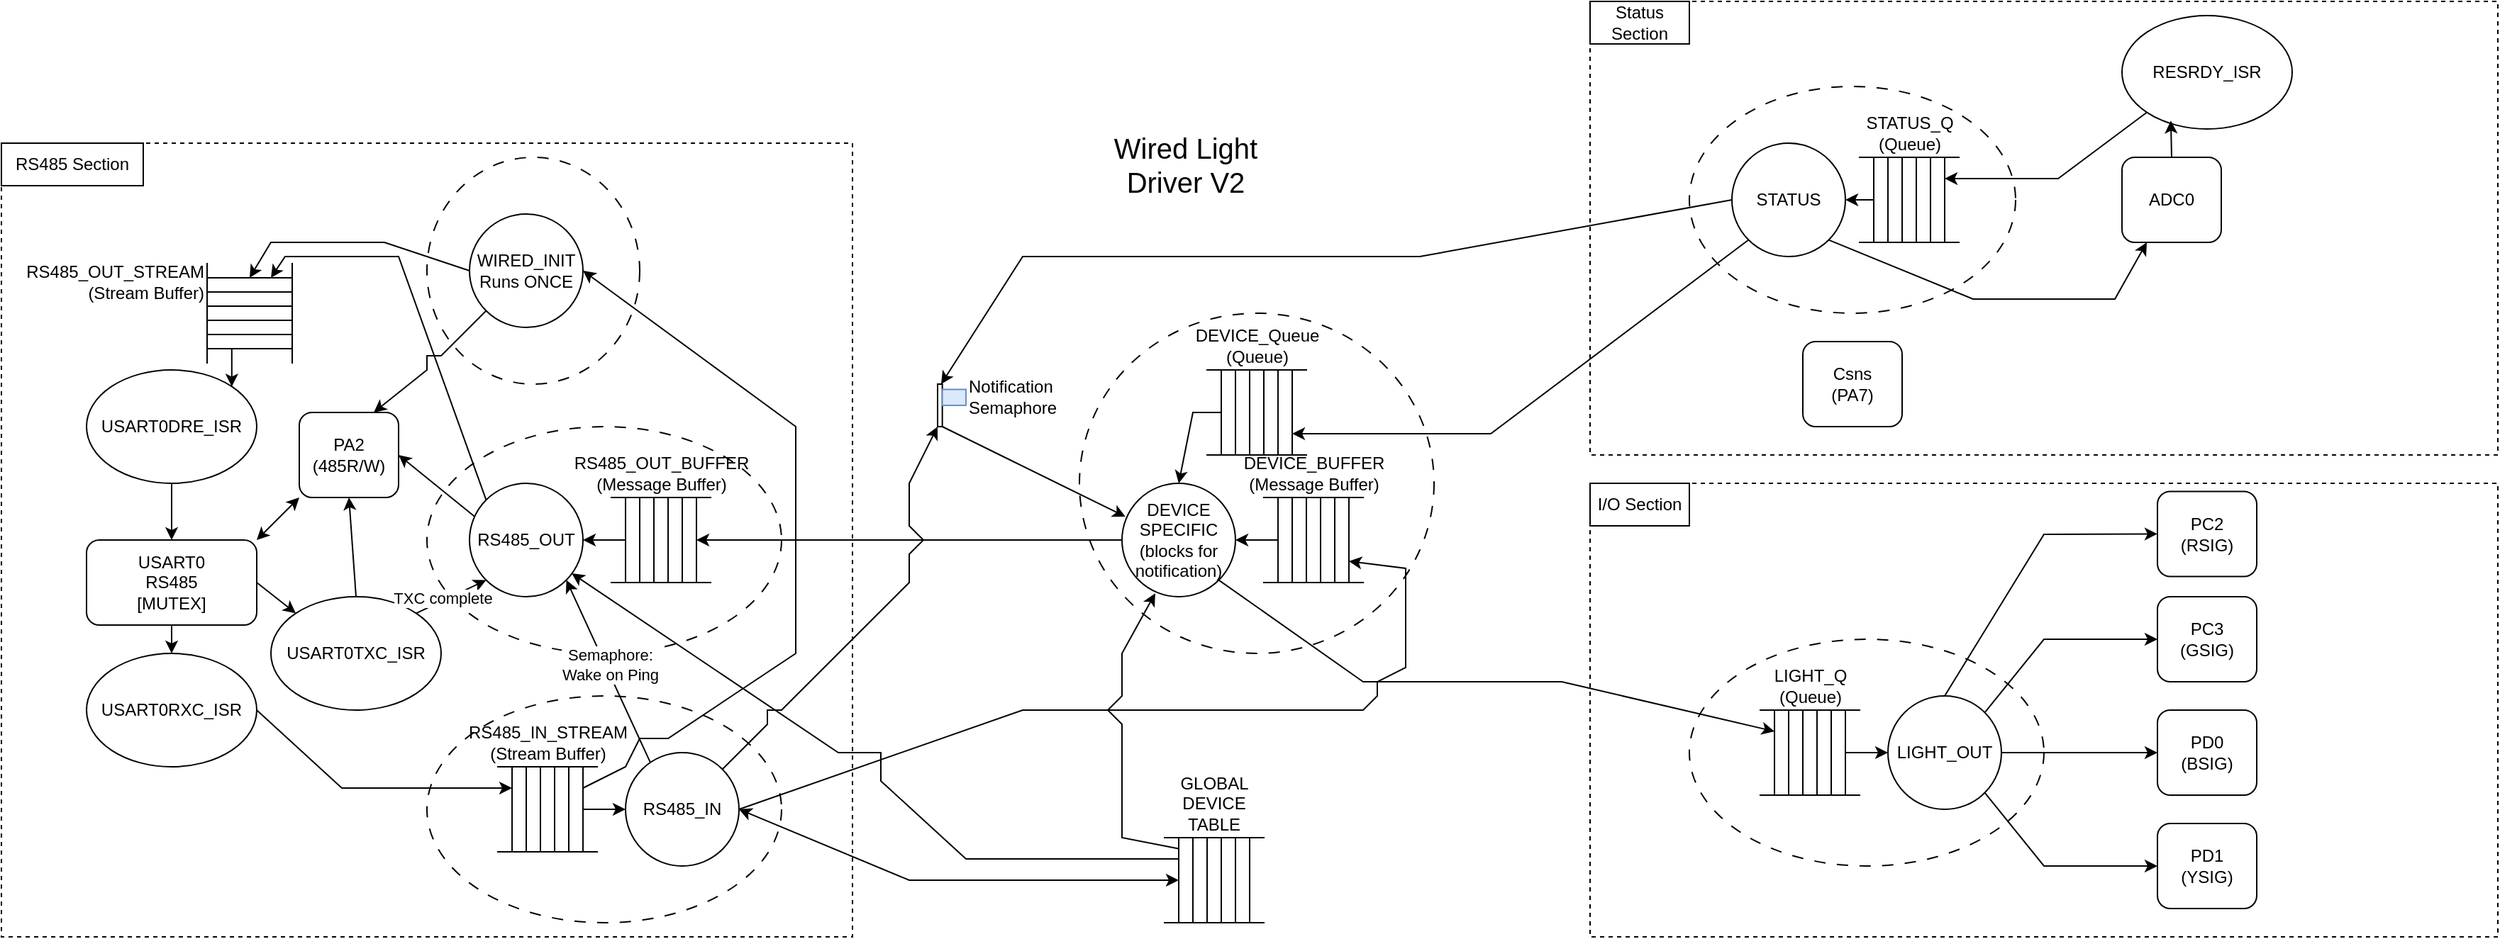 <mxfile version="24.5.3" type="device">
  <diagram name="Page-1" id="CDOxSwhlgjnc3lKkndTh">
    <mxGraphModel dx="2350" dy="1987" grid="1" gridSize="10" guides="1" tooltips="1" connect="1" arrows="1" fold="1" page="1" pageScale="1" pageWidth="850" pageHeight="1100" math="0" shadow="0">
      <root>
        <mxCell id="0" />
        <mxCell id="1" parent="0" />
        <mxCell id="HfPcpZgXZQoJjn3XZfNg-91" value="" style="ellipse;whiteSpace=wrap;html=1;dashed=1;dashPattern=8 8;flipH=0;movable=1;resizable=1;rotatable=1;deletable=1;editable=1;locked=0;connectable=1;" parent="1" vertex="1">
          <mxGeometry x="720" y="-680" width="250" height="240" as="geometry" />
        </mxCell>
        <mxCell id="HfPcpZgXZQoJjn3XZfNg-179" value="" style="rounded=0;whiteSpace=wrap;html=1;fillColor=none;dashed=1;" parent="1" vertex="1">
          <mxGeometry x="1080" y="-560" width="640" height="320" as="geometry" />
        </mxCell>
        <mxCell id="HfPcpZgXZQoJjn3XZfNg-87" value="" style="whiteSpace=wrap;html=1;dashed=1;fillColor=none;movable=0;resizable=0;rotatable=0;deletable=0;editable=0;locked=1;connectable=0;" parent="1" vertex="1">
          <mxGeometry x="-40" y="-800" width="600" height="560" as="geometry" />
        </mxCell>
        <mxCell id="HfPcpZgXZQoJjn3XZfNg-63" style="rounded=0;orthogonalLoop=1;jettySize=auto;html=1;exitX=1;exitY=0.5;exitDx=0;exitDy=0;entryX=0;entryY=0;entryDx=0;entryDy=0;movable=0;resizable=0;rotatable=0;deletable=0;editable=0;locked=1;connectable=0;" parent="1" source="HfPcpZgXZQoJjn3XZfNg-12" target="HfPcpZgXZQoJjn3XZfNg-62" edge="1">
          <mxGeometry relative="1" as="geometry" />
        </mxCell>
        <mxCell id="HfPcpZgXZQoJjn3XZfNg-12" value="USART0&lt;div&gt;RS485&lt;/div&gt;&lt;div&gt;[MUTEX]&lt;/div&gt;" style="rounded=1;whiteSpace=wrap;html=1;movable=0;resizable=0;rotatable=0;deletable=0;editable=0;locked=1;connectable=0;" parent="1" vertex="1">
          <mxGeometry x="20" y="-520" width="120" height="60" as="geometry" />
        </mxCell>
        <mxCell id="HfPcpZgXZQoJjn3XZfNg-15" value="x" style="group;movable=0;resizable=0;rotatable=0;deletable=0;editable=0;locked=1;connectable=0;" parent="1" vertex="1" connectable="0">
          <mxGeometry x="260" y="-600" width="250" height="160" as="geometry" />
        </mxCell>
        <mxCell id="HfPcpZgXZQoJjn3XZfNg-1" value="" style="ellipse;whiteSpace=wrap;html=1;dashed=1;dashPattern=8 8;flipH=0;movable=0;resizable=0;rotatable=0;deletable=0;editable=0;locked=1;connectable=0;container=0;" parent="HfPcpZgXZQoJjn3XZfNg-15" vertex="1">
          <mxGeometry width="250" height="160" as="geometry" />
        </mxCell>
        <mxCell id="HfPcpZgXZQoJjn3XZfNg-10" value="RS485_OUT" style="ellipse;whiteSpace=wrap;html=1;aspect=fixed;flipH=0;movable=0;resizable=0;rotatable=0;deletable=0;editable=0;locked=1;connectable=0;container=0;" parent="HfPcpZgXZQoJjn3XZfNg-15" vertex="1">
          <mxGeometry x="30" y="40" width="80" height="80" as="geometry" />
        </mxCell>
        <mxCell id="HfPcpZgXZQoJjn3XZfNg-11" value="" style="endArrow=classic;html=1;rounded=0;movable=0;resizable=0;rotatable=0;deletable=0;editable=0;locked=1;connectable=0;" parent="HfPcpZgXZQoJjn3XZfNg-15" edge="1">
          <mxGeometry width="50" height="50" relative="1" as="geometry">
            <mxPoint x="140" y="80" as="sourcePoint" />
            <mxPoint x="110" y="80" as="targetPoint" />
          </mxGeometry>
        </mxCell>
        <mxCell id="HfPcpZgXZQoJjn3XZfNg-3" value="" style="rounded=0;whiteSpace=wrap;html=1;movable=0;resizable=0;rotatable=0;deletable=0;editable=0;locked=1;connectable=0;container=0;" parent="HfPcpZgXZQoJjn3XZfNg-15" vertex="1">
          <mxGeometry x="140" y="50" width="10" height="60" as="geometry" />
        </mxCell>
        <mxCell id="HfPcpZgXZQoJjn3XZfNg-4" value="" style="rounded=0;whiteSpace=wrap;html=1;movable=0;resizable=0;rotatable=0;deletable=0;editable=0;locked=1;connectable=0;container=0;" parent="HfPcpZgXZQoJjn3XZfNg-15" vertex="1">
          <mxGeometry x="150" y="50" width="10" height="60" as="geometry" />
        </mxCell>
        <mxCell id="HfPcpZgXZQoJjn3XZfNg-5" value="RS485_OUT_BUFFER&lt;br&gt;(Message Buffer&lt;span style=&quot;background-color: initial;&quot;&gt;)&lt;/span&gt;" style="rounded=0;movable=0;resizable=0;rotatable=0;deletable=0;editable=0;locked=1;connectable=0;labelPosition=center;verticalLabelPosition=top;align=center;verticalAlign=bottom;html=1;container=0;" parent="HfPcpZgXZQoJjn3XZfNg-15" vertex="1">
          <mxGeometry x="160" y="50" width="10" height="60" as="geometry" />
        </mxCell>
        <mxCell id="HfPcpZgXZQoJjn3XZfNg-6" value="" style="rounded=0;whiteSpace=wrap;html=1;movable=0;resizable=0;rotatable=0;deletable=0;editable=0;locked=1;connectable=0;container=0;" parent="HfPcpZgXZQoJjn3XZfNg-15" vertex="1">
          <mxGeometry x="170" y="50" width="10" height="60" as="geometry" />
        </mxCell>
        <mxCell id="HfPcpZgXZQoJjn3XZfNg-7" value="" style="rounded=0;whiteSpace=wrap;html=1;movable=0;resizable=0;rotatable=0;deletable=0;editable=0;locked=1;connectable=0;container=0;" parent="HfPcpZgXZQoJjn3XZfNg-15" vertex="1">
          <mxGeometry x="180" y="50" width="10" height="60" as="geometry" />
        </mxCell>
        <mxCell id="HfPcpZgXZQoJjn3XZfNg-8" value="" style="shape=partialRectangle;whiteSpace=wrap;html=1;top=0;bottom=0;fillColor=none;direction=south;movable=0;resizable=0;rotatable=0;deletable=0;editable=0;locked=1;connectable=0;container=0;" parent="HfPcpZgXZQoJjn3XZfNg-15" vertex="1">
          <mxGeometry x="190" y="50" width="10" height="60" as="geometry" />
        </mxCell>
        <mxCell id="HfPcpZgXZQoJjn3XZfNg-9" value="" style="shape=partialRectangle;whiteSpace=wrap;html=1;top=0;bottom=0;fillColor=none;direction=south;movable=0;resizable=0;rotatable=0;deletable=0;editable=0;locked=1;connectable=0;container=0;" parent="HfPcpZgXZQoJjn3XZfNg-15" vertex="1">
          <mxGeometry x="130" y="50" width="10" height="60" as="geometry" />
        </mxCell>
        <mxCell id="HfPcpZgXZQoJjn3XZfNg-16" value="" style="group;flipH=1;movable=0;resizable=0;rotatable=0;deletable=0;editable=0;locked=1;connectable=0;" parent="1" vertex="1" connectable="0">
          <mxGeometry x="260" y="-410" width="250" height="160" as="geometry" />
        </mxCell>
        <mxCell id="HfPcpZgXZQoJjn3XZfNg-17" value="" style="ellipse;whiteSpace=wrap;html=1;dashed=1;dashPattern=8 8;flipH=0;movable=0;resizable=0;rotatable=0;deletable=0;editable=0;locked=1;connectable=0;container=0;" parent="HfPcpZgXZQoJjn3XZfNg-16" vertex="1">
          <mxGeometry width="250" height="160" as="geometry" />
        </mxCell>
        <mxCell id="HfPcpZgXZQoJjn3XZfNg-18" value="RS485_IN" style="ellipse;whiteSpace=wrap;html=1;aspect=fixed;flipH=0;movable=0;resizable=0;rotatable=0;deletable=0;editable=0;locked=1;connectable=0;container=0;" parent="HfPcpZgXZQoJjn3XZfNg-16" vertex="1">
          <mxGeometry x="140" y="40" width="80" height="80" as="geometry" />
        </mxCell>
        <mxCell id="HfPcpZgXZQoJjn3XZfNg-19" value="" style="endArrow=classic;html=1;rounded=0;movable=0;resizable=0;rotatable=0;deletable=0;editable=0;locked=1;connectable=0;" parent="HfPcpZgXZQoJjn3XZfNg-16" edge="1">
          <mxGeometry width="50" height="50" relative="1" as="geometry">
            <mxPoint x="110" y="80" as="sourcePoint" />
            <mxPoint x="140" y="80" as="targetPoint" />
          </mxGeometry>
        </mxCell>
        <mxCell id="HfPcpZgXZQoJjn3XZfNg-20" value="" style="rounded=0;whiteSpace=wrap;html=1;movable=0;resizable=0;rotatable=0;deletable=0;editable=0;locked=1;connectable=0;container=0;" parent="HfPcpZgXZQoJjn3XZfNg-16" vertex="1">
          <mxGeometry x="100" y="50" width="10" height="60" as="geometry" />
        </mxCell>
        <mxCell id="HfPcpZgXZQoJjn3XZfNg-21" value="" style="rounded=0;whiteSpace=wrap;html=1;movable=0;resizable=0;rotatable=0;deletable=0;editable=0;locked=1;connectable=0;container=0;" parent="HfPcpZgXZQoJjn3XZfNg-16" vertex="1">
          <mxGeometry x="90" y="50" width="10" height="60" as="geometry" />
        </mxCell>
        <mxCell id="HfPcpZgXZQoJjn3XZfNg-22" value="RS485_IN_STREAM&lt;br&gt;(Stream Buffer&lt;span style=&quot;background-color: initial;&quot;&gt;)&lt;/span&gt;" style="rounded=0;movable=0;resizable=0;rotatable=0;deletable=0;editable=0;locked=1;connectable=0;labelPosition=center;verticalLabelPosition=top;align=center;verticalAlign=bottom;html=1;container=0;" parent="HfPcpZgXZQoJjn3XZfNg-16" vertex="1">
          <mxGeometry x="80" y="50" width="10" height="60" as="geometry" />
        </mxCell>
        <mxCell id="HfPcpZgXZQoJjn3XZfNg-23" value="" style="rounded=0;whiteSpace=wrap;html=1;movable=0;resizable=0;rotatable=0;deletable=0;editable=0;locked=1;connectable=0;container=0;" parent="HfPcpZgXZQoJjn3XZfNg-16" vertex="1">
          <mxGeometry x="70" y="50" width="10" height="60" as="geometry" />
        </mxCell>
        <mxCell id="HfPcpZgXZQoJjn3XZfNg-24" value="" style="rounded=0;whiteSpace=wrap;html=1;movable=0;resizable=0;rotatable=0;deletable=0;editable=0;locked=1;connectable=0;container=0;" parent="HfPcpZgXZQoJjn3XZfNg-16" vertex="1">
          <mxGeometry x="60" y="50" width="10" height="60" as="geometry" />
        </mxCell>
        <mxCell id="HfPcpZgXZQoJjn3XZfNg-25" value="" style="shape=partialRectangle;whiteSpace=wrap;html=1;top=0;bottom=0;fillColor=none;direction=south;movable=0;resizable=0;rotatable=0;deletable=0;editable=0;locked=1;connectable=0;container=0;" parent="HfPcpZgXZQoJjn3XZfNg-16" vertex="1">
          <mxGeometry x="50" y="50" width="10" height="60" as="geometry" />
        </mxCell>
        <mxCell id="HfPcpZgXZQoJjn3XZfNg-26" value="" style="shape=partialRectangle;whiteSpace=wrap;html=1;top=0;bottom=0;fillColor=none;direction=south;movable=0;resizable=0;rotatable=0;deletable=0;editable=0;locked=1;connectable=0;container=0;" parent="HfPcpZgXZQoJjn3XZfNg-16" vertex="1">
          <mxGeometry x="110" y="50" width="10" height="60" as="geometry" />
        </mxCell>
        <mxCell id="HfPcpZgXZQoJjn3XZfNg-38" value="" style="endArrow=classic;html=1;rounded=0;exitX=0.217;exitY=0.084;exitDx=0;exitDy=0;entryX=1;entryY=1;entryDx=0;entryDy=0;exitPerimeter=0;movable=0;resizable=0;rotatable=0;deletable=0;editable=0;locked=1;connectable=0;" parent="1" source="HfPcpZgXZQoJjn3XZfNg-18" target="HfPcpZgXZQoJjn3XZfNg-10" edge="1">
          <mxGeometry width="50" height="50" relative="1" as="geometry">
            <mxPoint x="530" y="-420" as="sourcePoint" />
            <mxPoint x="473" y="-450" as="targetPoint" />
          </mxGeometry>
        </mxCell>
        <mxCell id="HfPcpZgXZQoJjn3XZfNg-39" value="&lt;div&gt;Semaphore:&lt;/div&gt;&lt;div&gt;Wake on Ping&lt;/div&gt;" style="edgeLabel;html=1;align=center;verticalAlign=middle;resizable=0;points=[];movable=0;rotatable=0;deletable=0;editable=0;locked=1;connectable=0;" parent="HfPcpZgXZQoJjn3XZfNg-38" vertex="1" connectable="0">
          <mxGeometry x="-0.049" relative="1" as="geometry">
            <mxPoint x="-1" y="-8" as="offset" />
          </mxGeometry>
        </mxCell>
        <mxCell id="HfPcpZgXZQoJjn3XZfNg-41" value="" style="group;rotation=-90;movable=0;resizable=0;rotatable=0;deletable=0;editable=0;locked=1;connectable=0;" parent="1" vertex="1" connectable="0">
          <mxGeometry x="100" y="-710" width="70" height="60" as="geometry" />
        </mxCell>
        <mxCell id="HfPcpZgXZQoJjn3XZfNg-42" value="" style="rounded=0;whiteSpace=wrap;html=1;movable=0;resizable=0;rotatable=0;deletable=0;editable=0;locked=1;connectable=0;container=0;rotation=-90;" parent="HfPcpZgXZQoJjn3XZfNg-41" vertex="1">
          <mxGeometry x="30" y="20" width="10" height="60" as="geometry" />
        </mxCell>
        <mxCell id="HfPcpZgXZQoJjn3XZfNg-43" value="" style="rounded=0;whiteSpace=wrap;html=1;movable=0;resizable=0;rotatable=0;deletable=0;editable=0;locked=1;connectable=0;container=0;rotation=-90;" parent="HfPcpZgXZQoJjn3XZfNg-41" vertex="1">
          <mxGeometry x="30" y="10" width="10" height="60" as="geometry" />
        </mxCell>
        <mxCell id="HfPcpZgXZQoJjn3XZfNg-44" value="RS485_OUT_STREAM&lt;div&gt;(Stream Buffer)&lt;/div&gt;" style="rounded=0;whiteSpace=wrap;html=1;movable=0;resizable=0;rotatable=0;deletable=0;editable=0;locked=1;connectable=0;labelPosition=left;verticalLabelPosition=top;align=right;verticalAlign=bottom;container=0;rotation=90;horizontal=0;" parent="HfPcpZgXZQoJjn3XZfNg-41" vertex="1">
          <mxGeometry x="30" width="10" height="60" as="geometry" />
        </mxCell>
        <mxCell id="HfPcpZgXZQoJjn3XZfNg-45" value="" style="rounded=0;whiteSpace=wrap;html=1;movable=0;resizable=0;rotatable=0;deletable=0;editable=0;locked=1;connectable=0;container=0;rotation=-90;" parent="HfPcpZgXZQoJjn3XZfNg-41" vertex="1">
          <mxGeometry x="30" y="-10" width="10" height="60" as="geometry" />
        </mxCell>
        <mxCell id="HfPcpZgXZQoJjn3XZfNg-46" value="" style="rounded=0;whiteSpace=wrap;html=1;movable=0;resizable=0;rotatable=0;deletable=0;editable=0;locked=1;connectable=0;container=0;rotation=-90;" parent="HfPcpZgXZQoJjn3XZfNg-41" vertex="1">
          <mxGeometry x="30" y="-20" width="10" height="60" as="geometry" />
        </mxCell>
        <mxCell id="HfPcpZgXZQoJjn3XZfNg-47" value="" style="shape=partialRectangle;whiteSpace=wrap;html=1;top=0;bottom=0;fillColor=none;direction=south;movable=0;resizable=0;rotatable=0;deletable=0;editable=0;locked=1;connectable=0;container=0;rotation=-90;" parent="HfPcpZgXZQoJjn3XZfNg-41" vertex="1">
          <mxGeometry x="30" y="-30" width="10" height="60" as="geometry" />
        </mxCell>
        <mxCell id="HfPcpZgXZQoJjn3XZfNg-48" value="" style="shape=partialRectangle;whiteSpace=wrap;html=1;top=0;bottom=0;fillColor=none;direction=south;movable=0;resizable=0;rotatable=0;deletable=0;editable=0;locked=1;connectable=0;container=0;rotation=-90;" parent="HfPcpZgXZQoJjn3XZfNg-41" vertex="1">
          <mxGeometry x="30" y="30" width="10" height="60" as="geometry" />
        </mxCell>
        <mxCell id="HfPcpZgXZQoJjn3XZfNg-51" style="edgeStyle=orthogonalEdgeStyle;rounded=0;orthogonalLoop=1;jettySize=auto;html=1;exitX=0.5;exitY=1;exitDx=0;exitDy=0;entryX=0.5;entryY=0;entryDx=0;entryDy=0;movable=0;resizable=0;rotatable=0;deletable=0;editable=0;locked=1;connectable=0;" parent="1" source="HfPcpZgXZQoJjn3XZfNg-49" target="HfPcpZgXZQoJjn3XZfNg-12" edge="1">
          <mxGeometry relative="1" as="geometry" />
        </mxCell>
        <mxCell id="HfPcpZgXZQoJjn3XZfNg-49" value="USART0DRE_ISR" style="ellipse;whiteSpace=wrap;html=1;movable=0;resizable=0;rotatable=0;deletable=0;editable=0;locked=1;connectable=0;" parent="1" vertex="1">
          <mxGeometry x="20" y="-640" width="120" height="80" as="geometry" />
        </mxCell>
        <mxCell id="HfPcpZgXZQoJjn3XZfNg-50" style="edgeStyle=orthogonalEdgeStyle;rounded=0;orthogonalLoop=1;jettySize=auto;html=1;exitX=0.5;exitY=0;exitDx=0;exitDy=0;entryX=1;entryY=0;entryDx=0;entryDy=0;movable=0;resizable=0;rotatable=0;deletable=0;editable=0;locked=1;connectable=0;" parent="1" source="HfPcpZgXZQoJjn3XZfNg-48" target="HfPcpZgXZQoJjn3XZfNg-49" edge="1">
          <mxGeometry relative="1" as="geometry" />
        </mxCell>
        <mxCell id="HfPcpZgXZQoJjn3XZfNg-58" value="" style="endArrow=classic;html=1;rounded=0;exitX=0;exitY=0;exitDx=0;exitDy=0;entryX=0.75;entryY=1;entryDx=0;entryDy=0;movable=0;resizable=0;rotatable=0;deletable=0;editable=0;locked=1;connectable=0;" parent="1" source="HfPcpZgXZQoJjn3XZfNg-10" target="HfPcpZgXZQoJjn3XZfNg-47" edge="1">
          <mxGeometry width="50" height="50" relative="1" as="geometry">
            <mxPoint x="300" y="-610" as="sourcePoint" />
            <mxPoint x="210" y="-710" as="targetPoint" />
            <Array as="points">
              <mxPoint x="240" y="-720" />
              <mxPoint x="160" y="-720" />
            </Array>
          </mxGeometry>
        </mxCell>
        <mxCell id="HfPcpZgXZQoJjn3XZfNg-59" value="USART0RXC_ISR" style="ellipse;whiteSpace=wrap;html=1;movable=0;resizable=0;rotatable=0;deletable=0;editable=0;locked=1;connectable=0;" parent="1" vertex="1">
          <mxGeometry x="20" y="-440" width="120" height="80" as="geometry" />
        </mxCell>
        <mxCell id="HfPcpZgXZQoJjn3XZfNg-60" value="" style="endArrow=classic;html=1;rounded=0;exitX=0.5;exitY=1;exitDx=0;exitDy=0;entryX=0.5;entryY=0;entryDx=0;entryDy=0;movable=0;resizable=0;rotatable=0;deletable=0;editable=0;locked=1;connectable=0;" parent="1" source="HfPcpZgXZQoJjn3XZfNg-12" target="HfPcpZgXZQoJjn3XZfNg-59" edge="1">
          <mxGeometry width="50" height="50" relative="1" as="geometry">
            <mxPoint x="200" y="-410" as="sourcePoint" />
            <mxPoint x="250" y="-460" as="targetPoint" />
          </mxGeometry>
        </mxCell>
        <mxCell id="HfPcpZgXZQoJjn3XZfNg-61" value="" style="endArrow=classic;html=1;rounded=0;exitX=1;exitY=0.5;exitDx=0;exitDy=0;entryX=0.25;entryY=0;entryDx=0;entryDy=0;movable=0;resizable=0;rotatable=0;deletable=0;editable=0;locked=1;connectable=0;" parent="1" source="HfPcpZgXZQoJjn3XZfNg-59" target="HfPcpZgXZQoJjn3XZfNg-25" edge="1">
          <mxGeometry width="50" height="50" relative="1" as="geometry">
            <mxPoint x="200" y="-410" as="sourcePoint" />
            <mxPoint x="250" y="-460" as="targetPoint" />
            <Array as="points">
              <mxPoint x="200" y="-345" />
            </Array>
          </mxGeometry>
        </mxCell>
        <mxCell id="HfPcpZgXZQoJjn3XZfNg-62" value="USART0TXC_ISR" style="ellipse;whiteSpace=wrap;html=1;movable=0;resizable=0;rotatable=0;deletable=0;editable=0;locked=1;connectable=0;" parent="1" vertex="1">
          <mxGeometry x="150" y="-480" width="120" height="80" as="geometry" />
        </mxCell>
        <mxCell id="HfPcpZgXZQoJjn3XZfNg-64" style="rounded=0;orthogonalLoop=1;jettySize=auto;html=1;exitX=1;exitY=0;exitDx=0;exitDy=0;entryX=0;entryY=1;entryDx=0;entryDy=0;movable=0;resizable=0;rotatable=0;deletable=0;editable=0;locked=1;connectable=0;" parent="1" source="HfPcpZgXZQoJjn3XZfNg-62" target="HfPcpZgXZQoJjn3XZfNg-10" edge="1">
          <mxGeometry relative="1" as="geometry" />
        </mxCell>
        <mxCell id="HfPcpZgXZQoJjn3XZfNg-66" value="TXC complete" style="edgeLabel;html=1;align=center;verticalAlign=middle;resizable=0;points=[];movable=0;rotatable=0;deletable=0;editable=0;locked=1;connectable=0;" parent="HfPcpZgXZQoJjn3XZfNg-64" vertex="1" connectable="0">
          <mxGeometry x="-0.641" relative="1" as="geometry">
            <mxPoint x="9" y="-7" as="offset" />
          </mxGeometry>
        </mxCell>
        <mxCell id="HfPcpZgXZQoJjn3XZfNg-67" value="" style="group;movable=0;resizable=0;rotatable=0;deletable=0;editable=0;locked=1;connectable=0;" parent="1" vertex="1" connectable="0">
          <mxGeometry x="260" y="-790" width="150" height="160" as="geometry" />
        </mxCell>
        <mxCell id="HfPcpZgXZQoJjn3XZfNg-28" value="" style="ellipse;whiteSpace=wrap;html=1;dashed=1;dashPattern=8 8;flipH=0;movable=0;resizable=0;rotatable=0;deletable=0;editable=0;locked=1;connectable=0;container=0;" parent="HfPcpZgXZQoJjn3XZfNg-67" vertex="1">
          <mxGeometry width="150" height="160" as="geometry" />
        </mxCell>
        <mxCell id="HfPcpZgXZQoJjn3XZfNg-29" value="WIRED_INIT&lt;div&gt;Runs ONCE&lt;/div&gt;" style="ellipse;whiteSpace=wrap;html=1;aspect=fixed;flipH=0;movable=0;resizable=0;rotatable=0;deletable=0;editable=0;locked=1;connectable=0;container=0;" parent="HfPcpZgXZQoJjn3XZfNg-67" vertex="1">
          <mxGeometry x="30" y="40" width="80" height="80" as="geometry" />
        </mxCell>
        <mxCell id="HfPcpZgXZQoJjn3XZfNg-30" value="" style="endArrow=classic;html=1;rounded=0;movable=0;resizable=0;rotatable=0;deletable=0;editable=0;locked=1;connectable=0;exitX=0.25;exitY=1;exitDx=0;exitDy=0;" parent="1" source="HfPcpZgXZQoJjn3XZfNg-26" edge="1">
          <mxGeometry width="50" height="50" relative="1" as="geometry">
            <mxPoint x="520" y="-400" as="sourcePoint" />
            <mxPoint x="370" y="-710" as="targetPoint" />
            <Array as="points">
              <mxPoint x="400" y="-360" />
              <mxPoint x="410" y="-380" />
              <mxPoint x="430" y="-380" />
              <mxPoint x="520" y="-440" />
              <mxPoint x="520" y="-600" />
            </Array>
          </mxGeometry>
        </mxCell>
        <mxCell id="HfPcpZgXZQoJjn3XZfNg-57" style="rounded=0;orthogonalLoop=1;jettySize=auto;html=1;exitX=0;exitY=0.5;exitDx=0;exitDy=0;entryX=0.5;entryY=1;entryDx=0;entryDy=0;movable=0;resizable=0;rotatable=0;deletable=0;editable=0;locked=1;connectable=0;" parent="1" source="HfPcpZgXZQoJjn3XZfNg-29" target="HfPcpZgXZQoJjn3XZfNg-47" edge="1">
          <mxGeometry relative="1" as="geometry">
            <Array as="points">
              <mxPoint x="230" y="-730" />
              <mxPoint x="150" y="-730" />
            </Array>
          </mxGeometry>
        </mxCell>
        <mxCell id="HfPcpZgXZQoJjn3XZfNg-88" value="RS485 Section" style="rounded=0;whiteSpace=wrap;html=1;movable=0;resizable=0;rotatable=0;deletable=0;editable=0;locked=1;connectable=0;" parent="1" vertex="1">
          <mxGeometry x="-40" y="-800" width="100" height="30" as="geometry" />
        </mxCell>
        <mxCell id="HfPcpZgXZQoJjn3XZfNg-89" value="" style="group" parent="1" vertex="1" connectable="0">
          <mxGeometry x="780" y="-310" width="70" height="60" as="geometry" />
        </mxCell>
        <mxCell id="HfPcpZgXZQoJjn3XZfNg-78" value="" style="rounded=0;whiteSpace=wrap;html=1;movable=1;resizable=1;rotatable=1;deletable=1;editable=1;locked=0;connectable=1;container=0;" parent="HfPcpZgXZQoJjn3XZfNg-89" vertex="1">
          <mxGeometry x="10" width="10" height="60" as="geometry" />
        </mxCell>
        <mxCell id="HfPcpZgXZQoJjn3XZfNg-79" value="" style="rounded=0;whiteSpace=wrap;html=1;movable=1;resizable=1;rotatable=1;deletable=1;editable=1;locked=0;connectable=1;container=0;" parent="HfPcpZgXZQoJjn3XZfNg-89" vertex="1">
          <mxGeometry x="20" width="10" height="60" as="geometry" />
        </mxCell>
        <mxCell id="HfPcpZgXZQoJjn3XZfNg-80" value="GLOBAL DEVICE TABLE" style="rounded=0;whiteSpace=wrap;html=1;movable=1;resizable=1;rotatable=1;deletable=1;editable=1;locked=0;connectable=1;labelPosition=center;verticalLabelPosition=top;align=center;verticalAlign=bottom;container=0;" parent="HfPcpZgXZQoJjn3XZfNg-89" vertex="1">
          <mxGeometry x="30" width="10" height="60" as="geometry" />
        </mxCell>
        <mxCell id="HfPcpZgXZQoJjn3XZfNg-81" value="" style="rounded=0;whiteSpace=wrap;html=1;movable=1;resizable=1;rotatable=1;deletable=1;editable=1;locked=0;connectable=1;container=0;" parent="HfPcpZgXZQoJjn3XZfNg-89" vertex="1">
          <mxGeometry x="40" width="10" height="60" as="geometry" />
        </mxCell>
        <mxCell id="HfPcpZgXZQoJjn3XZfNg-82" value="" style="rounded=0;whiteSpace=wrap;html=1;movable=1;resizable=1;rotatable=1;deletable=1;editable=1;locked=0;connectable=1;container=0;" parent="HfPcpZgXZQoJjn3XZfNg-89" vertex="1">
          <mxGeometry x="50" width="10" height="60" as="geometry" />
        </mxCell>
        <mxCell id="HfPcpZgXZQoJjn3XZfNg-83" value="" style="shape=partialRectangle;whiteSpace=wrap;html=1;top=0;bottom=0;fillColor=none;direction=south;movable=1;resizable=1;rotatable=1;deletable=1;editable=1;locked=0;connectable=1;container=0;" parent="HfPcpZgXZQoJjn3XZfNg-89" vertex="1">
          <mxGeometry x="60" width="10" height="60" as="geometry" />
        </mxCell>
        <mxCell id="HfPcpZgXZQoJjn3XZfNg-84" value="" style="shape=partialRectangle;whiteSpace=wrap;html=1;top=0;bottom=0;fillColor=none;direction=south;movable=1;resizable=1;rotatable=1;deletable=1;editable=1;locked=0;connectable=1;container=0;" parent="HfPcpZgXZQoJjn3XZfNg-89" vertex="1">
          <mxGeometry width="10" height="60" as="geometry" />
        </mxCell>
        <mxCell id="HfPcpZgXZQoJjn3XZfNg-114" value="" style="group;flipH=1;" parent="1" vertex="1" connectable="0">
          <mxGeometry x="1150" y="-450" width="250" height="160" as="geometry" />
        </mxCell>
        <mxCell id="HfPcpZgXZQoJjn3XZfNg-115" value="" style="ellipse;whiteSpace=wrap;html=1;dashed=1;dashPattern=8 8;flipH=0;movable=1;resizable=1;rotatable=1;deletable=1;editable=1;locked=0;connectable=1;" parent="HfPcpZgXZQoJjn3XZfNg-114" vertex="1">
          <mxGeometry width="250" height="160" as="geometry" />
        </mxCell>
        <mxCell id="HfPcpZgXZQoJjn3XZfNg-116" value="" style="group;movable=1;resizable=1;rotatable=1;deletable=1;editable=1;locked=0;connectable=1;flipH=0;" parent="HfPcpZgXZQoJjn3XZfNg-114" vertex="1" connectable="0">
          <mxGeometry x="50" y="50" width="70" height="60" as="geometry" />
        </mxCell>
        <mxCell id="HfPcpZgXZQoJjn3XZfNg-117" value="" style="rounded=0;whiteSpace=wrap;html=1;movable=1;resizable=1;rotatable=1;deletable=1;editable=1;locked=0;connectable=1;" parent="HfPcpZgXZQoJjn3XZfNg-116" vertex="1">
          <mxGeometry x="10" width="10" height="60" as="geometry" />
        </mxCell>
        <mxCell id="HfPcpZgXZQoJjn3XZfNg-118" value="" style="rounded=0;whiteSpace=wrap;html=1;movable=1;resizable=1;rotatable=1;deletable=1;editable=1;locked=0;connectable=1;" parent="HfPcpZgXZQoJjn3XZfNg-116" vertex="1">
          <mxGeometry x="20" width="10" height="60" as="geometry" />
        </mxCell>
        <mxCell id="HfPcpZgXZQoJjn3XZfNg-119" value="LIGHT_Q&lt;br&gt;(Queue)" style="rounded=0;movable=1;resizable=1;rotatable=1;deletable=1;editable=1;locked=0;connectable=1;labelPosition=center;verticalLabelPosition=top;align=center;verticalAlign=bottom;html=1;" parent="HfPcpZgXZQoJjn3XZfNg-116" vertex="1">
          <mxGeometry x="30" width="10" height="60" as="geometry" />
        </mxCell>
        <mxCell id="HfPcpZgXZQoJjn3XZfNg-120" value="" style="rounded=0;whiteSpace=wrap;html=1;movable=1;resizable=1;rotatable=1;deletable=1;editable=1;locked=0;connectable=1;" parent="HfPcpZgXZQoJjn3XZfNg-116" vertex="1">
          <mxGeometry x="40" width="10" height="60" as="geometry" />
        </mxCell>
        <mxCell id="HfPcpZgXZQoJjn3XZfNg-121" value="" style="rounded=0;whiteSpace=wrap;html=1;movable=1;resizable=1;rotatable=1;deletable=1;editable=1;locked=0;connectable=1;" parent="HfPcpZgXZQoJjn3XZfNg-116" vertex="1">
          <mxGeometry x="50" width="10" height="60" as="geometry" />
        </mxCell>
        <mxCell id="HfPcpZgXZQoJjn3XZfNg-122" value="" style="shape=partialRectangle;whiteSpace=wrap;html=1;top=0;bottom=0;fillColor=none;direction=south;movable=1;resizable=1;rotatable=1;deletable=1;editable=1;locked=0;connectable=1;" parent="HfPcpZgXZQoJjn3XZfNg-116" vertex="1">
          <mxGeometry x="60" width="10" height="60" as="geometry" />
        </mxCell>
        <mxCell id="HfPcpZgXZQoJjn3XZfNg-123" value="" style="shape=partialRectangle;whiteSpace=wrap;html=1;top=0;bottom=0;fillColor=none;direction=south;movable=1;resizable=1;rotatable=1;deletable=1;editable=1;locked=0;connectable=1;" parent="HfPcpZgXZQoJjn3XZfNg-116" vertex="1">
          <mxGeometry width="10" height="60" as="geometry" />
        </mxCell>
        <mxCell id="HfPcpZgXZQoJjn3XZfNg-124" value="LIGHT_OUT" style="ellipse;whiteSpace=wrap;html=1;aspect=fixed;flipH=0;movable=1;resizable=1;rotatable=1;deletable=1;editable=1;locked=0;connectable=1;" parent="HfPcpZgXZQoJjn3XZfNg-114" vertex="1">
          <mxGeometry x="140" y="40" width="80" height="80" as="geometry" />
        </mxCell>
        <mxCell id="HfPcpZgXZQoJjn3XZfNg-125" value="" style="endArrow=classic;html=1;rounded=0;movable=1;resizable=1;rotatable=1;deletable=1;editable=1;locked=0;connectable=1;" parent="HfPcpZgXZQoJjn3XZfNg-114" edge="1">
          <mxGeometry width="50" height="50" relative="1" as="geometry">
            <mxPoint x="110" y="80" as="sourcePoint" />
            <mxPoint x="140" y="80" as="targetPoint" />
          </mxGeometry>
        </mxCell>
        <mxCell id="HfPcpZgXZQoJjn3XZfNg-126" value="" style="endArrow=classic;html=1;rounded=0;exitX=0;exitY=0.5;exitDx=0;exitDy=0;entryX=0.5;entryY=1;entryDx=0;entryDy=0;" parent="1" source="HfPcpZgXZQoJjn3XZfNg-100" target="HfPcpZgXZQoJjn3XZfNg-8" edge="1">
          <mxGeometry width="50" height="50" relative="1" as="geometry">
            <mxPoint x="630" y="-460" as="sourcePoint" />
            <mxPoint x="680" y="-510" as="targetPoint" />
          </mxGeometry>
        </mxCell>
        <mxCell id="HfPcpZgXZQoJjn3XZfNg-138" value="" style="endArrow=classic;html=1;rounded=0;exitX=1;exitY=0.5;exitDx=0;exitDy=0;entryX=0.75;entryY=1;entryDx=0;entryDy=0;" parent="1" source="HfPcpZgXZQoJjn3XZfNg-18" target="HfPcpZgXZQoJjn3XZfNg-98" edge="1">
          <mxGeometry width="50" height="50" relative="1" as="geometry">
            <mxPoint x="880" y="-440" as="sourcePoint" />
            <mxPoint x="1018.036" y="-498.57" as="targetPoint" />
            <Array as="points">
              <mxPoint x="680" y="-400" />
              <mxPoint x="920" y="-400" />
              <mxPoint x="930" y="-410" />
              <mxPoint x="930" y="-420" />
              <mxPoint x="950" y="-430" />
              <mxPoint x="950" y="-500" />
            </Array>
          </mxGeometry>
        </mxCell>
        <mxCell id="HfPcpZgXZQoJjn3XZfNg-154" value="" style="endArrow=classic;html=1;rounded=0;exitX=1;exitY=1;exitDx=0;exitDy=0;entryX=0.25;entryY=0;entryDx=0;entryDy=0;" parent="1" source="HfPcpZgXZQoJjn3XZfNg-100" target="HfPcpZgXZQoJjn3XZfNg-123" edge="1">
          <mxGeometry width="50" height="50" relative="1" as="geometry">
            <mxPoint x="990" y="-440" as="sourcePoint" />
            <mxPoint x="1040" y="-420" as="targetPoint" />
            <Array as="points">
              <mxPoint x="920" y="-420" />
              <mxPoint x="1060" y="-420" />
            </Array>
          </mxGeometry>
        </mxCell>
        <mxCell id="HfPcpZgXZQoJjn3XZfNg-173" value="&lt;div&gt;PC3&lt;/div&gt;&lt;div&gt;(GSIG)&lt;/div&gt;" style="rounded=1;whiteSpace=wrap;html=1;movable=1;resizable=1;rotatable=1;deletable=1;editable=1;locked=0;connectable=1;" parent="1" vertex="1">
          <mxGeometry x="1480" y="-480" width="70" height="60" as="geometry" />
        </mxCell>
        <mxCell id="HfPcpZgXZQoJjn3XZfNg-174" value="&lt;div&gt;PD0&lt;/div&gt;&lt;div&gt;(BSIG)&lt;/div&gt;" style="rounded=1;whiteSpace=wrap;html=1;movable=1;resizable=1;rotatable=1;deletable=1;editable=1;locked=0;connectable=1;" parent="1" vertex="1">
          <mxGeometry x="1480" y="-400" width="70" height="60" as="geometry" />
        </mxCell>
        <mxCell id="HfPcpZgXZQoJjn3XZfNg-175" value="&lt;div&gt;PD1&lt;/div&gt;&lt;div&gt;(YSIG)&lt;/div&gt;" style="rounded=1;whiteSpace=wrap;html=1;movable=1;resizable=1;rotatable=1;deletable=1;editable=1;locked=0;connectable=1;" parent="1" vertex="1">
          <mxGeometry x="1480" y="-320" width="70" height="60" as="geometry" />
        </mxCell>
        <mxCell id="HfPcpZgXZQoJjn3XZfNg-176" value="" style="endArrow=classic;html=1;rounded=0;exitX=1;exitY=0;exitDx=0;exitDy=0;entryX=0;entryY=0.5;entryDx=0;entryDy=0;" parent="1" source="HfPcpZgXZQoJjn3XZfNg-124" target="HfPcpZgXZQoJjn3XZfNg-173" edge="1">
          <mxGeometry width="50" height="50" relative="1" as="geometry">
            <mxPoint x="1350" y="-370" as="sourcePoint" />
            <mxPoint x="1400" y="-420" as="targetPoint" />
            <Array as="points">
              <mxPoint x="1400" y="-450" />
            </Array>
          </mxGeometry>
        </mxCell>
        <mxCell id="HfPcpZgXZQoJjn3XZfNg-177" value="" style="endArrow=classic;html=1;rounded=0;exitX=1;exitY=0.5;exitDx=0;exitDy=0;entryX=0;entryY=0.5;entryDx=0;entryDy=0;" parent="1" source="HfPcpZgXZQoJjn3XZfNg-124" target="HfPcpZgXZQoJjn3XZfNg-174" edge="1">
          <mxGeometry width="50" height="50" relative="1" as="geometry">
            <mxPoint x="1350" y="-370" as="sourcePoint" />
            <mxPoint x="1400" y="-420" as="targetPoint" />
          </mxGeometry>
        </mxCell>
        <mxCell id="HfPcpZgXZQoJjn3XZfNg-178" value="" style="endArrow=classic;html=1;rounded=0;exitX=1;exitY=1;exitDx=0;exitDy=0;entryX=0;entryY=0.5;entryDx=0;entryDy=0;" parent="1" source="HfPcpZgXZQoJjn3XZfNg-124" target="HfPcpZgXZQoJjn3XZfNg-175" edge="1">
          <mxGeometry width="50" height="50" relative="1" as="geometry">
            <mxPoint x="1350" y="-370" as="sourcePoint" />
            <mxPoint x="1400" y="-420" as="targetPoint" />
            <Array as="points">
              <mxPoint x="1400" y="-290" />
            </Array>
          </mxGeometry>
        </mxCell>
        <mxCell id="HfPcpZgXZQoJjn3XZfNg-180" value="I/O Section" style="text;html=1;align=center;verticalAlign=middle;whiteSpace=wrap;rounded=0;strokeColor=default;" parent="1" vertex="1">
          <mxGeometry x="1080" y="-560" width="70" height="30" as="geometry" />
        </mxCell>
        <mxCell id="HfPcpZgXZQoJjn3XZfNg-181" value="Wired Light Driver V2" style="text;html=1;align=center;verticalAlign=middle;whiteSpace=wrap;rounded=0;fontSize=20;" parent="1" vertex="1">
          <mxGeometry x="720" y="-800" width="150" height="30" as="geometry" />
        </mxCell>
        <mxCell id="_2x9L_KMr5DSTee8zxcG-1" style="rounded=0;orthogonalLoop=1;jettySize=auto;html=1;exitX=1;exitY=0.5;exitDx=0;exitDy=0;entryX=0.5;entryY=0;entryDx=0;entryDy=0;startArrow=classic;startFill=1;" parent="1" source="HfPcpZgXZQoJjn3XZfNg-18" target="HfPcpZgXZQoJjn3XZfNg-84" edge="1">
          <mxGeometry relative="1" as="geometry">
            <Array as="points">
              <mxPoint x="600" y="-280" />
            </Array>
          </mxGeometry>
        </mxCell>
        <mxCell id="_2x9L_KMr5DSTee8zxcG-4" value="&lt;div&gt;PC2&lt;/div&gt;&lt;div&gt;(RSIG)&lt;/div&gt;" style="rounded=1;whiteSpace=wrap;html=1;movable=1;resizable=1;rotatable=1;deletable=1;editable=1;locked=0;connectable=1;" parent="1" vertex="1">
          <mxGeometry x="1480" y="-554.28" width="70" height="60" as="geometry" />
        </mxCell>
        <mxCell id="_2x9L_KMr5DSTee8zxcG-5" value="" style="endArrow=classic;html=1;rounded=0;exitX=0.5;exitY=0;exitDx=0;exitDy=0;entryX=0;entryY=0.5;entryDx=0;entryDy=0;" parent="1" source="HfPcpZgXZQoJjn3XZfNg-124" target="_2x9L_KMr5DSTee8zxcG-4" edge="1">
          <mxGeometry width="50" height="50" relative="1" as="geometry">
            <mxPoint x="1400" y="-400" as="sourcePoint" />
            <mxPoint x="1450" y="-450" as="targetPoint" />
            <Array as="points">
              <mxPoint x="1400" y="-524" />
            </Array>
          </mxGeometry>
        </mxCell>
        <mxCell id="_2x9L_KMr5DSTee8zxcG-6" value="" style="rounded=0;whiteSpace=wrap;html=1;fillColor=none;dashed=1;" parent="1" vertex="1">
          <mxGeometry x="1080" y="-900" width="640" height="320" as="geometry" />
        </mxCell>
        <mxCell id="_2x9L_KMr5DSTee8zxcG-7" value="Status&lt;div&gt;Section&lt;/div&gt;" style="text;html=1;align=center;verticalAlign=middle;whiteSpace=wrap;rounded=0;strokeColor=default;" parent="1" vertex="1">
          <mxGeometry x="1080" y="-900" width="70" height="30" as="geometry" />
        </mxCell>
        <mxCell id="_2x9L_KMr5DSTee8zxcG-9" value="" style="ellipse;whiteSpace=wrap;html=1;dashed=1;dashPattern=8 8;flipH=0;movable=1;resizable=1;rotatable=1;deletable=1;editable=1;locked=0;connectable=1;" parent="1" vertex="1">
          <mxGeometry x="1150" y="-840" width="230" height="160" as="geometry" />
        </mxCell>
        <mxCell id="_2x9L_KMr5DSTee8zxcG-18" value="STATUS" style="ellipse;whiteSpace=wrap;html=1;aspect=fixed;flipH=0;movable=1;resizable=1;rotatable=1;deletable=1;editable=1;locked=0;connectable=1;" parent="1" vertex="1">
          <mxGeometry x="1180" y="-800" width="80" height="80" as="geometry" />
        </mxCell>
        <mxCell id="DtkXnxikEB7WXaebUIRF-2" style="rounded=0;orthogonalLoop=1;jettySize=auto;html=1;exitX=0;exitY=1;exitDx=0;exitDy=0;entryX=1;entryY=0;entryDx=0;entryDy=0;startArrow=classic;startFill=1;movable=0;resizable=0;rotatable=0;deletable=0;editable=0;locked=1;connectable=0;" parent="1" source="DtkXnxikEB7WXaebUIRF-1" target="HfPcpZgXZQoJjn3XZfNg-12" edge="1">
          <mxGeometry relative="1" as="geometry" />
        </mxCell>
        <mxCell id="DtkXnxikEB7WXaebUIRF-1" value="&lt;div&gt;PA2&lt;/div&gt;&lt;div&gt;(485R/W)&lt;/div&gt;" style="rounded=1;whiteSpace=wrap;html=1;movable=0;resizable=0;rotatable=0;deletable=0;editable=0;locked=1;connectable=0;" parent="1" vertex="1">
          <mxGeometry x="170" y="-610" width="70" height="60" as="geometry" />
        </mxCell>
        <mxCell id="RJG5YYuk23wErIMiGL64-2" value="" style="endArrow=classic;html=1;rounded=0;exitX=0.25;exitY=0;exitDx=0;exitDy=0;entryX=0.901;entryY=0.794;entryDx=0;entryDy=0;entryPerimeter=0;" parent="1" source="HfPcpZgXZQoJjn3XZfNg-84" target="HfPcpZgXZQoJjn3XZfNg-10" edge="1">
          <mxGeometry width="50" height="50" relative="1" as="geometry">
            <mxPoint x="620" y="-460" as="sourcePoint" />
            <mxPoint x="670" y="-510" as="targetPoint" />
            <Array as="points">
              <mxPoint x="640" y="-295" />
              <mxPoint x="580" y="-350" />
              <mxPoint x="580" y="-370" />
              <mxPoint x="550" y="-370" />
            </Array>
          </mxGeometry>
        </mxCell>
        <mxCell id="RJG5YYuk23wErIMiGL64-3" value="" style="endArrow=classic;html=1;rounded=0;entryX=1;entryY=0.5;entryDx=0;entryDy=0;exitX=0.046;exitY=0.294;exitDx=0;exitDy=0;exitPerimeter=0;movable=0;resizable=0;rotatable=0;deletable=0;editable=0;locked=1;connectable=0;" parent="1" source="HfPcpZgXZQoJjn3XZfNg-10" target="DtkXnxikEB7WXaebUIRF-1" edge="1">
          <mxGeometry width="50" height="50" relative="1" as="geometry">
            <mxPoint x="360" y="-530" as="sourcePoint" />
            <mxPoint x="410" y="-580" as="targetPoint" />
          </mxGeometry>
        </mxCell>
        <mxCell id="RJG5YYuk23wErIMiGL64-4" value="" style="endArrow=classic;html=1;rounded=0;exitX=0.5;exitY=0;exitDx=0;exitDy=0;entryX=0.5;entryY=1;entryDx=0;entryDy=0;movable=0;resizable=0;rotatable=0;deletable=0;editable=0;locked=1;connectable=0;" parent="1" source="HfPcpZgXZQoJjn3XZfNg-62" target="DtkXnxikEB7WXaebUIRF-1" edge="1">
          <mxGeometry width="50" height="50" relative="1" as="geometry">
            <mxPoint x="360" y="-530" as="sourcePoint" />
            <mxPoint x="410" y="-580" as="targetPoint" />
          </mxGeometry>
        </mxCell>
        <mxCell id="RJG5YYuk23wErIMiGL64-5" value="" style="endArrow=classic;html=1;rounded=0;exitX=0;exitY=1;exitDx=0;exitDy=0;entryX=0.75;entryY=0;entryDx=0;entryDy=0;movable=0;resizable=0;rotatable=0;deletable=0;editable=0;locked=1;connectable=0;" parent="1" source="HfPcpZgXZQoJjn3XZfNg-29" target="DtkXnxikEB7WXaebUIRF-1" edge="1">
          <mxGeometry width="50" height="50" relative="1" as="geometry">
            <mxPoint x="360" y="-530" as="sourcePoint" />
            <mxPoint x="410" y="-580" as="targetPoint" />
            <Array as="points">
              <mxPoint x="270" y="-650" />
              <mxPoint x="260" y="-650" />
              <mxPoint x="260" y="-640" />
            </Array>
          </mxGeometry>
        </mxCell>
        <mxCell id="HfPcpZgXZQoJjn3XZfNg-92" value="" style="group;movable=1;resizable=1;rotatable=1;deletable=1;editable=1;locked=0;connectable=1;flipH=0;" parent="1" vertex="1" connectable="0">
          <mxGeometry x="850" y="-550" width="70" height="60" as="geometry" />
        </mxCell>
        <mxCell id="HfPcpZgXZQoJjn3XZfNg-93" value="" style="rounded=0;whiteSpace=wrap;html=1;movable=1;resizable=1;rotatable=1;deletable=1;editable=1;locked=0;connectable=1;" parent="HfPcpZgXZQoJjn3XZfNg-92" vertex="1">
          <mxGeometry x="10" width="10" height="60" as="geometry" />
        </mxCell>
        <mxCell id="HfPcpZgXZQoJjn3XZfNg-94" value="" style="rounded=0;whiteSpace=wrap;html=1;movable=1;resizable=1;rotatable=1;deletable=1;editable=1;locked=0;connectable=1;" parent="HfPcpZgXZQoJjn3XZfNg-92" vertex="1">
          <mxGeometry x="20" width="10" height="60" as="geometry" />
        </mxCell>
        <mxCell id="HfPcpZgXZQoJjn3XZfNg-95" value="DEVICE_BUFFER&lt;br&gt;(Message Buffer)" style="rounded=0;movable=1;resizable=1;rotatable=1;deletable=1;editable=1;locked=0;connectable=1;labelPosition=center;verticalLabelPosition=top;align=center;verticalAlign=bottom;html=1;" parent="HfPcpZgXZQoJjn3XZfNg-92" vertex="1">
          <mxGeometry x="30" width="10" height="60" as="geometry" />
        </mxCell>
        <mxCell id="HfPcpZgXZQoJjn3XZfNg-96" value="" style="rounded=0;whiteSpace=wrap;html=1;movable=1;resizable=1;rotatable=1;deletable=1;editable=1;locked=0;connectable=1;" parent="HfPcpZgXZQoJjn3XZfNg-92" vertex="1">
          <mxGeometry x="40" width="10" height="60" as="geometry" />
        </mxCell>
        <mxCell id="HfPcpZgXZQoJjn3XZfNg-97" value="" style="rounded=0;whiteSpace=wrap;html=1;movable=1;resizable=1;rotatable=1;deletable=1;editable=1;locked=0;connectable=1;" parent="HfPcpZgXZQoJjn3XZfNg-92" vertex="1">
          <mxGeometry x="50" width="10" height="60" as="geometry" />
        </mxCell>
        <mxCell id="HfPcpZgXZQoJjn3XZfNg-98" value="" style="shape=partialRectangle;whiteSpace=wrap;html=1;top=0;bottom=0;fillColor=none;direction=south;movable=1;resizable=1;rotatable=1;deletable=1;editable=1;locked=0;connectable=1;" parent="HfPcpZgXZQoJjn3XZfNg-92" vertex="1">
          <mxGeometry x="60" width="10" height="60" as="geometry" />
        </mxCell>
        <mxCell id="HfPcpZgXZQoJjn3XZfNg-99" value="" style="shape=partialRectangle;whiteSpace=wrap;html=1;top=0;bottom=0;fillColor=none;direction=south;movable=1;resizable=1;rotatable=1;deletable=1;editable=1;locked=0;connectable=1;" parent="HfPcpZgXZQoJjn3XZfNg-92" vertex="1">
          <mxGeometry width="10" height="60" as="geometry" />
        </mxCell>
        <mxCell id="HfPcpZgXZQoJjn3XZfNg-100" value="DEVICE SPECIFIC&lt;div&gt;(blocks for notification)&lt;/div&gt;" style="ellipse;whiteSpace=wrap;html=1;aspect=fixed;flipH=0;movable=1;resizable=1;rotatable=1;deletable=1;editable=1;locked=0;connectable=1;" parent="1" vertex="1">
          <mxGeometry x="750" y="-560" width="80" height="80" as="geometry" />
        </mxCell>
        <mxCell id="HfPcpZgXZQoJjn3XZfNg-101" value="" style="endArrow=classic;html=1;rounded=0;movable=1;resizable=1;rotatable=1;deletable=1;editable=1;locked=0;connectable=1;" parent="1" edge="1">
          <mxGeometry width="50" height="50" relative="1" as="geometry">
            <mxPoint x="860" y="-520" as="sourcePoint" />
            <mxPoint x="830" y="-520" as="targetPoint" />
          </mxGeometry>
        </mxCell>
        <mxCell id="RJG5YYuk23wErIMiGL64-7" value="" style="group;movable=1;resizable=1;rotatable=1;deletable=1;editable=1;locked=0;connectable=1;flipH=0;" parent="1" vertex="1" connectable="0">
          <mxGeometry x="810" y="-640" width="70" height="60" as="geometry" />
        </mxCell>
        <mxCell id="RJG5YYuk23wErIMiGL64-8" value="" style="rounded=0;whiteSpace=wrap;html=1;movable=1;resizable=1;rotatable=1;deletable=1;editable=1;locked=0;connectable=1;" parent="RJG5YYuk23wErIMiGL64-7" vertex="1">
          <mxGeometry x="10" width="10" height="60" as="geometry" />
        </mxCell>
        <mxCell id="RJG5YYuk23wErIMiGL64-9" value="" style="rounded=0;whiteSpace=wrap;html=1;movable=1;resizable=1;rotatable=1;deletable=1;editable=1;locked=0;connectable=1;" parent="RJG5YYuk23wErIMiGL64-7" vertex="1">
          <mxGeometry x="20" width="10" height="60" as="geometry" />
        </mxCell>
        <mxCell id="RJG5YYuk23wErIMiGL64-10" value="DEVICE_Queue&lt;br&gt;(Queue)" style="rounded=0;movable=1;resizable=1;rotatable=1;deletable=1;editable=1;locked=0;connectable=1;labelPosition=center;verticalLabelPosition=top;align=center;verticalAlign=bottom;html=1;" parent="RJG5YYuk23wErIMiGL64-7" vertex="1">
          <mxGeometry x="30" width="10" height="60" as="geometry" />
        </mxCell>
        <mxCell id="RJG5YYuk23wErIMiGL64-11" value="" style="rounded=0;whiteSpace=wrap;html=1;movable=1;resizable=1;rotatable=1;deletable=1;editable=1;locked=0;connectable=1;" parent="RJG5YYuk23wErIMiGL64-7" vertex="1">
          <mxGeometry x="40" width="10" height="60" as="geometry" />
        </mxCell>
        <mxCell id="RJG5YYuk23wErIMiGL64-12" value="" style="rounded=0;whiteSpace=wrap;html=1;movable=1;resizable=1;rotatable=1;deletable=1;editable=1;locked=0;connectable=1;" parent="RJG5YYuk23wErIMiGL64-7" vertex="1">
          <mxGeometry x="50" width="10" height="60" as="geometry" />
        </mxCell>
        <mxCell id="RJG5YYuk23wErIMiGL64-13" value="" style="shape=partialRectangle;whiteSpace=wrap;html=1;top=0;bottom=0;fillColor=none;direction=south;movable=1;resizable=1;rotatable=1;deletable=1;editable=1;locked=0;connectable=1;" parent="RJG5YYuk23wErIMiGL64-7" vertex="1">
          <mxGeometry x="60" width="10" height="60" as="geometry" />
        </mxCell>
        <mxCell id="RJG5YYuk23wErIMiGL64-14" value="" style="shape=partialRectangle;whiteSpace=wrap;html=1;top=0;bottom=0;fillColor=none;direction=south;movable=1;resizable=1;rotatable=1;deletable=1;editable=1;locked=0;connectable=1;" parent="RJG5YYuk23wErIMiGL64-7" vertex="1">
          <mxGeometry width="10" height="60" as="geometry" />
        </mxCell>
        <mxCell id="RJG5YYuk23wErIMiGL64-15" value="" style="endArrow=classic;html=1;rounded=0;exitX=0.5;exitY=0;exitDx=0;exitDy=0;entryX=0.5;entryY=0;entryDx=0;entryDy=0;" parent="1" source="RJG5YYuk23wErIMiGL64-14" target="HfPcpZgXZQoJjn3XZfNg-100" edge="1">
          <mxGeometry width="50" height="50" relative="1" as="geometry">
            <mxPoint x="850" y="-540" as="sourcePoint" />
            <mxPoint x="900" y="-590" as="targetPoint" />
            <Array as="points">
              <mxPoint x="800" y="-610" />
            </Array>
          </mxGeometry>
        </mxCell>
        <mxCell id="RJG5YYuk23wErIMiGL64-16" value="" style="endArrow=classic;html=1;rounded=0;exitX=0;exitY=1;exitDx=0;exitDy=0;entryX=0.75;entryY=1;entryDx=0;entryDy=0;" parent="1" source="_2x9L_KMr5DSTee8zxcG-18" target="RJG5YYuk23wErIMiGL64-13" edge="1">
          <mxGeometry width="50" height="50" relative="1" as="geometry">
            <mxPoint x="980" y="-590" as="sourcePoint" />
            <mxPoint x="1030" y="-640" as="targetPoint" />
            <Array as="points">
              <mxPoint x="1010" y="-595" />
            </Array>
          </mxGeometry>
        </mxCell>
        <mxCell id="RJG5YYuk23wErIMiGL64-20" value="" style="endArrow=classic;html=1;rounded=0;exitX=0.13;exitY=0.019;exitDx=0;exitDy=0;exitPerimeter=0;entryX=0.293;entryY=0.97;entryDx=0;entryDy=0;entryPerimeter=0;" parent="1" source="HfPcpZgXZQoJjn3XZfNg-84" target="HfPcpZgXZQoJjn3XZfNg-100" edge="1">
          <mxGeometry width="50" height="50" relative="1" as="geometry">
            <mxPoint x="750" y="-340" as="sourcePoint" />
            <mxPoint x="750" y="-430" as="targetPoint" />
            <Array as="points">
              <mxPoint x="750" y="-310" />
              <mxPoint x="750" y="-390" />
              <mxPoint x="740" y="-400" />
              <mxPoint x="750" y="-410" />
              <mxPoint x="750" y="-440" />
            </Array>
          </mxGeometry>
        </mxCell>
        <mxCell id="RJG5YYuk23wErIMiGL64-21" value="" style="group;labelPosition=center;verticalLabelPosition=middle;align=center;verticalAlign=middle;movable=1;resizable=1;rotatable=1;deletable=1;editable=1;locked=0;connectable=1;" parent="1" vertex="1" connectable="0">
          <mxGeometry x="620" y="-630" width="20" height="30" as="geometry" />
        </mxCell>
        <mxCell id="RJG5YYuk23wErIMiGL64-22" value="" style="rounded=0;whiteSpace=wrap;html=1;movable=1;resizable=1;rotatable=1;deletable=1;editable=1;locked=0;connectable=1;" parent="RJG5YYuk23wErIMiGL64-21" vertex="1">
          <mxGeometry width="3.333" height="30" as="geometry" />
        </mxCell>
        <mxCell id="RJG5YYuk23wErIMiGL64-23" value="&lt;div&gt;&lt;span style=&quot;background-color: initial;&quot;&gt;Notification&lt;/span&gt;&lt;br&gt;&lt;/div&gt;&lt;div&gt;&lt;span style=&quot;background-color: initial;&quot;&gt;Semaphore&lt;/span&gt;&lt;/div&gt;" style="rounded=0;whiteSpace=wrap;html=1;fillColor=#dae8fc;strokeColor=#6c8ebf;labelPosition=right;verticalLabelPosition=middle;align=left;verticalAlign=middle;movable=1;resizable=1;rotatable=1;deletable=1;editable=1;locked=0;connectable=1;" parent="RJG5YYuk23wErIMiGL64-21" vertex="1">
          <mxGeometry x="3.333" y="3.75" width="16.667" height="11.25" as="geometry" />
        </mxCell>
        <mxCell id="RJG5YYuk23wErIMiGL64-24" value="" style="endArrow=classic;html=1;rounded=0;exitX=1;exitY=0;exitDx=0;exitDy=0;entryX=0;entryY=1;entryDx=0;entryDy=0;" parent="1" source="HfPcpZgXZQoJjn3XZfNg-18" target="RJG5YYuk23wErIMiGL64-22" edge="1">
          <mxGeometry width="50" height="50" relative="1" as="geometry">
            <mxPoint x="480" y="-480" as="sourcePoint" />
            <mxPoint x="530" y="-530" as="targetPoint" />
            <Array as="points">
              <mxPoint x="500" y="-390" />
              <mxPoint x="500" y="-400" />
              <mxPoint x="510" y="-400" />
              <mxPoint x="600" y="-490" />
              <mxPoint x="600" y="-510" />
              <mxPoint x="610" y="-520" />
              <mxPoint x="600" y="-530" />
              <mxPoint x="600" y="-560" />
            </Array>
          </mxGeometry>
        </mxCell>
        <mxCell id="RJG5YYuk23wErIMiGL64-25" value="" style="endArrow=classic;html=1;rounded=0;exitX=0;exitY=0.5;exitDx=0;exitDy=0;entryX=0.75;entryY=0;entryDx=0;entryDy=0;" parent="1" source="_2x9L_KMr5DSTee8zxcG-18" target="RJG5YYuk23wErIMiGL64-22" edge="1">
          <mxGeometry width="50" height="50" relative="1" as="geometry">
            <mxPoint x="810" y="-750" as="sourcePoint" />
            <mxPoint x="630" y="-640" as="targetPoint" />
            <Array as="points">
              <mxPoint x="960" y="-720" />
              <mxPoint x="680" y="-720" />
            </Array>
          </mxGeometry>
        </mxCell>
        <mxCell id="RJG5YYuk23wErIMiGL64-27" value="&lt;div&gt;ADC0&lt;/div&gt;" style="rounded=1;whiteSpace=wrap;html=1;movable=1;resizable=1;rotatable=1;deletable=1;editable=1;locked=0;connectable=1;" parent="1" vertex="1">
          <mxGeometry x="1455" y="-790" width="70" height="60" as="geometry" />
        </mxCell>
        <mxCell id="RJG5YYuk23wErIMiGL64-29" value="RESRDY_ISR" style="ellipse;whiteSpace=wrap;html=1;movable=1;resizable=1;rotatable=1;deletable=1;editable=1;locked=0;connectable=1;" parent="1" vertex="1">
          <mxGeometry x="1455" y="-890" width="120" height="80" as="geometry" />
        </mxCell>
        <mxCell id="RJG5YYuk23wErIMiGL64-30" value="" style="endArrow=classic;html=1;rounded=0;exitX=0.5;exitY=0;exitDx=0;exitDy=0;entryX=0.287;entryY=0.927;entryDx=0;entryDy=0;entryPerimeter=0;" parent="1" source="RJG5YYuk23wErIMiGL64-27" target="RJG5YYuk23wErIMiGL64-29" edge="1">
          <mxGeometry width="50" height="50" relative="1" as="geometry">
            <mxPoint x="1300" y="-770" as="sourcePoint" />
            <mxPoint x="1350" y="-820" as="targetPoint" />
          </mxGeometry>
        </mxCell>
        <mxCell id="RJG5YYuk23wErIMiGL64-35" value="" style="group;movable=1;resizable=1;rotatable=1;deletable=1;editable=1;locked=0;connectable=1;flipH=0;" parent="1" vertex="1" connectable="0">
          <mxGeometry x="1270" y="-790" width="70" height="60" as="geometry" />
        </mxCell>
        <mxCell id="RJG5YYuk23wErIMiGL64-36" value="" style="rounded=0;whiteSpace=wrap;html=1;movable=1;resizable=1;rotatable=1;deletable=1;editable=1;locked=0;connectable=1;" parent="RJG5YYuk23wErIMiGL64-35" vertex="1">
          <mxGeometry x="10" width="10" height="60" as="geometry" />
        </mxCell>
        <mxCell id="RJG5YYuk23wErIMiGL64-37" value="" style="rounded=0;whiteSpace=wrap;html=1;movable=1;resizable=1;rotatable=1;deletable=1;editable=1;locked=0;connectable=1;" parent="RJG5YYuk23wErIMiGL64-35" vertex="1">
          <mxGeometry x="20" width="10" height="60" as="geometry" />
        </mxCell>
        <mxCell id="RJG5YYuk23wErIMiGL64-38" value="STATUS_Q&lt;br&gt;(Queue)" style="rounded=0;movable=1;resizable=1;rotatable=1;deletable=1;editable=1;locked=0;connectable=1;labelPosition=center;verticalLabelPosition=top;align=center;verticalAlign=bottom;html=1;" parent="RJG5YYuk23wErIMiGL64-35" vertex="1">
          <mxGeometry x="30" width="10" height="60" as="geometry" />
        </mxCell>
        <mxCell id="RJG5YYuk23wErIMiGL64-39" value="" style="rounded=0;whiteSpace=wrap;html=1;movable=1;resizable=1;rotatable=1;deletable=1;editable=1;locked=0;connectable=1;" parent="RJG5YYuk23wErIMiGL64-35" vertex="1">
          <mxGeometry x="40" width="10" height="60" as="geometry" />
        </mxCell>
        <mxCell id="RJG5YYuk23wErIMiGL64-40" value="" style="rounded=0;whiteSpace=wrap;html=1;movable=1;resizable=1;rotatable=1;deletable=1;editable=1;locked=0;connectable=1;" parent="RJG5YYuk23wErIMiGL64-35" vertex="1">
          <mxGeometry x="50" width="10" height="60" as="geometry" />
        </mxCell>
        <mxCell id="RJG5YYuk23wErIMiGL64-41" value="" style="shape=partialRectangle;whiteSpace=wrap;html=1;top=0;bottom=0;fillColor=none;direction=south;movable=1;resizable=1;rotatable=1;deletable=1;editable=1;locked=0;connectable=1;" parent="RJG5YYuk23wErIMiGL64-35" vertex="1">
          <mxGeometry x="60" width="10" height="60" as="geometry" />
        </mxCell>
        <mxCell id="RJG5YYuk23wErIMiGL64-42" value="" style="shape=partialRectangle;whiteSpace=wrap;html=1;top=0;bottom=0;fillColor=none;direction=south;movable=1;resizable=1;rotatable=1;deletable=1;editable=1;locked=0;connectable=1;" parent="RJG5YYuk23wErIMiGL64-35" vertex="1">
          <mxGeometry width="10" height="60" as="geometry" />
        </mxCell>
        <mxCell id="RJG5YYuk23wErIMiGL64-43" value="" style="endArrow=classic;html=1;rounded=0;exitX=0.5;exitY=0;exitDx=0;exitDy=0;entryX=1;entryY=0.5;entryDx=0;entryDy=0;" parent="1" source="RJG5YYuk23wErIMiGL64-42" target="_2x9L_KMr5DSTee8zxcG-18" edge="1">
          <mxGeometry width="50" height="50" relative="1" as="geometry">
            <mxPoint x="1270" y="-710" as="sourcePoint" />
            <mxPoint x="1320" y="-760" as="targetPoint" />
          </mxGeometry>
        </mxCell>
        <mxCell id="RJG5YYuk23wErIMiGL64-44" value="" style="endArrow=classic;html=1;rounded=0;exitX=0;exitY=1;exitDx=0;exitDy=0;entryX=1;entryY=0.25;entryDx=0;entryDy=0;" parent="1" source="RJG5YYuk23wErIMiGL64-29" target="RJG5YYuk23wErIMiGL64-40" edge="1">
          <mxGeometry width="50" height="50" relative="1" as="geometry">
            <mxPoint x="1380" y="-750" as="sourcePoint" />
            <mxPoint x="1430" y="-800" as="targetPoint" />
            <Array as="points">
              <mxPoint x="1410" y="-775" />
            </Array>
          </mxGeometry>
        </mxCell>
        <mxCell id="RJG5YYuk23wErIMiGL64-45" value="" style="endArrow=classic;html=1;rounded=0;exitX=1;exitY=1;exitDx=0;exitDy=0;entryX=0.25;entryY=1;entryDx=0;entryDy=0;" parent="1" source="_2x9L_KMr5DSTee8zxcG-18" target="RJG5YYuk23wErIMiGL64-27" edge="1">
          <mxGeometry width="50" height="50" relative="1" as="geometry">
            <mxPoint x="1370" y="-720" as="sourcePoint" />
            <mxPoint x="1420" y="-770" as="targetPoint" />
            <Array as="points">
              <mxPoint x="1350" y="-690" />
              <mxPoint x="1450" y="-690" />
            </Array>
          </mxGeometry>
        </mxCell>
        <mxCell id="RJG5YYuk23wErIMiGL64-47" value="&lt;div&gt;Csns&lt;/div&gt;&lt;div&gt;(PA7)&lt;/div&gt;" style="rounded=1;whiteSpace=wrap;html=1;movable=1;resizable=1;rotatable=1;deletable=1;editable=1;locked=0;connectable=1;" parent="1" vertex="1">
          <mxGeometry x="1230" y="-660" width="70" height="60" as="geometry" />
        </mxCell>
        <mxCell id="RJG5YYuk23wErIMiGL64-48" value="" style="endArrow=classic;html=1;rounded=0;exitX=1;exitY=1;exitDx=0;exitDy=0;entryX=0.03;entryY=0.294;entryDx=0;entryDy=0;entryPerimeter=0;" parent="1" source="RJG5YYuk23wErIMiGL64-22" target="HfPcpZgXZQoJjn3XZfNg-100" edge="1">
          <mxGeometry width="50" height="50" relative="1" as="geometry">
            <mxPoint x="670" y="-530" as="sourcePoint" />
            <mxPoint x="720" y="-580" as="targetPoint" />
          </mxGeometry>
        </mxCell>
      </root>
    </mxGraphModel>
  </diagram>
</mxfile>
